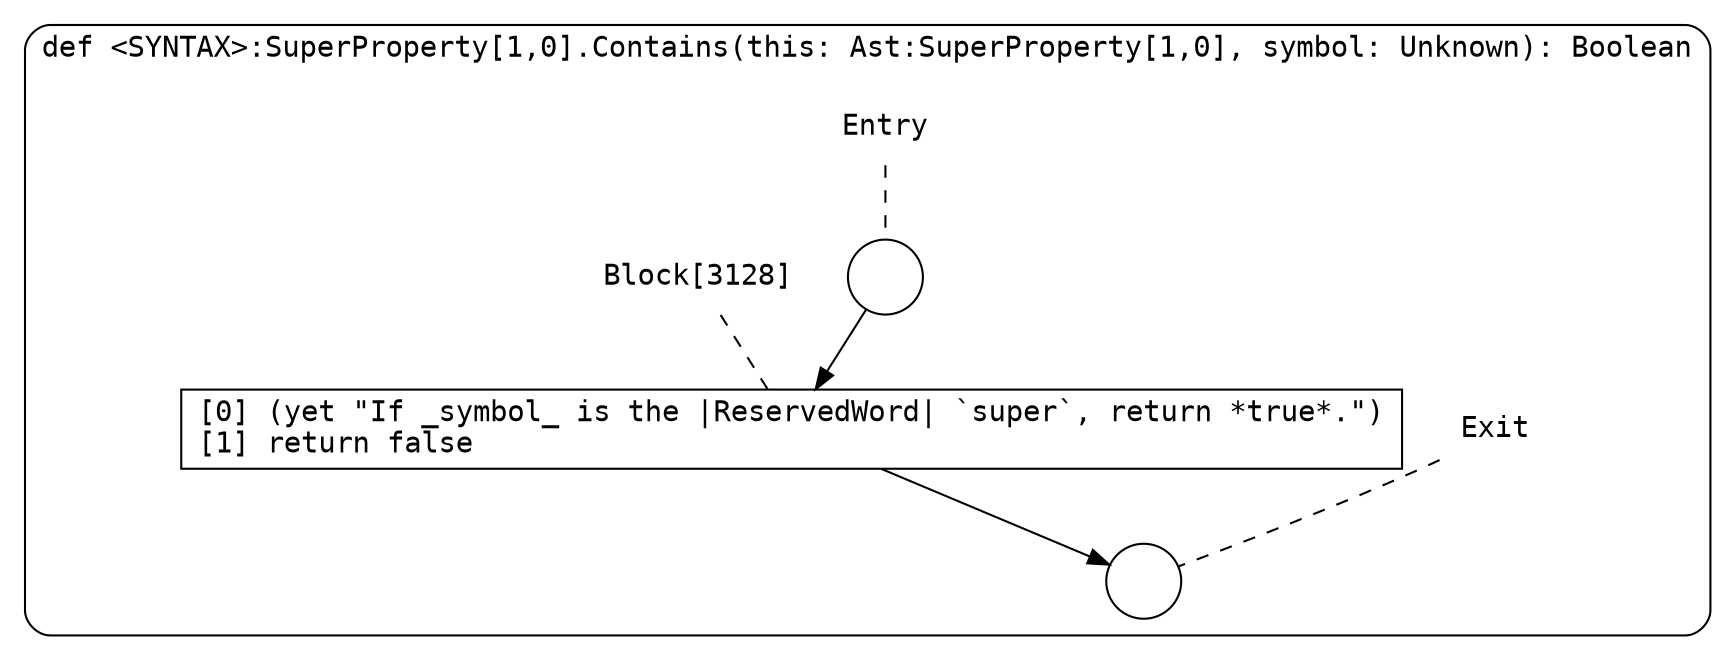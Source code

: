 digraph {
  graph [fontname = "Consolas"]
  node [fontname = "Consolas"]
  edge [fontname = "Consolas"]
  subgraph cluster819 {
    label = "def <SYNTAX>:SuperProperty[1,0].Contains(this: Ast:SuperProperty[1,0], symbol: Unknown): Boolean"
    style = rounded
    cluster819_entry_name [shape=none, label=<<font color="black">Entry</font>>]
    cluster819_entry_name -> cluster819_entry [arrowhead=none, color="black", style=dashed]
    cluster819_entry [shape=circle label=" " color="black" fillcolor="white" style=filled]
    cluster819_entry -> node3128 [color="black"]
    cluster819_exit_name [shape=none, label=<<font color="black">Exit</font>>]
    cluster819_exit_name -> cluster819_exit [arrowhead=none, color="black", style=dashed]
    cluster819_exit [shape=circle label=" " color="black" fillcolor="white" style=filled]
    node3128_name [shape=none, label=<<font color="black">Block[3128]</font>>]
    node3128_name -> node3128 [arrowhead=none, color="black", style=dashed]
    node3128 [shape=box, label=<<font color="black">[0] (yet &quot;If _symbol_ is the |ReservedWord| `super`, return *true*.&quot;)<BR ALIGN="LEFT"/>[1] return false<BR ALIGN="LEFT"/></font>> color="black" fillcolor="white", style=filled]
    node3128 -> cluster819_exit [color="black"]
  }
}